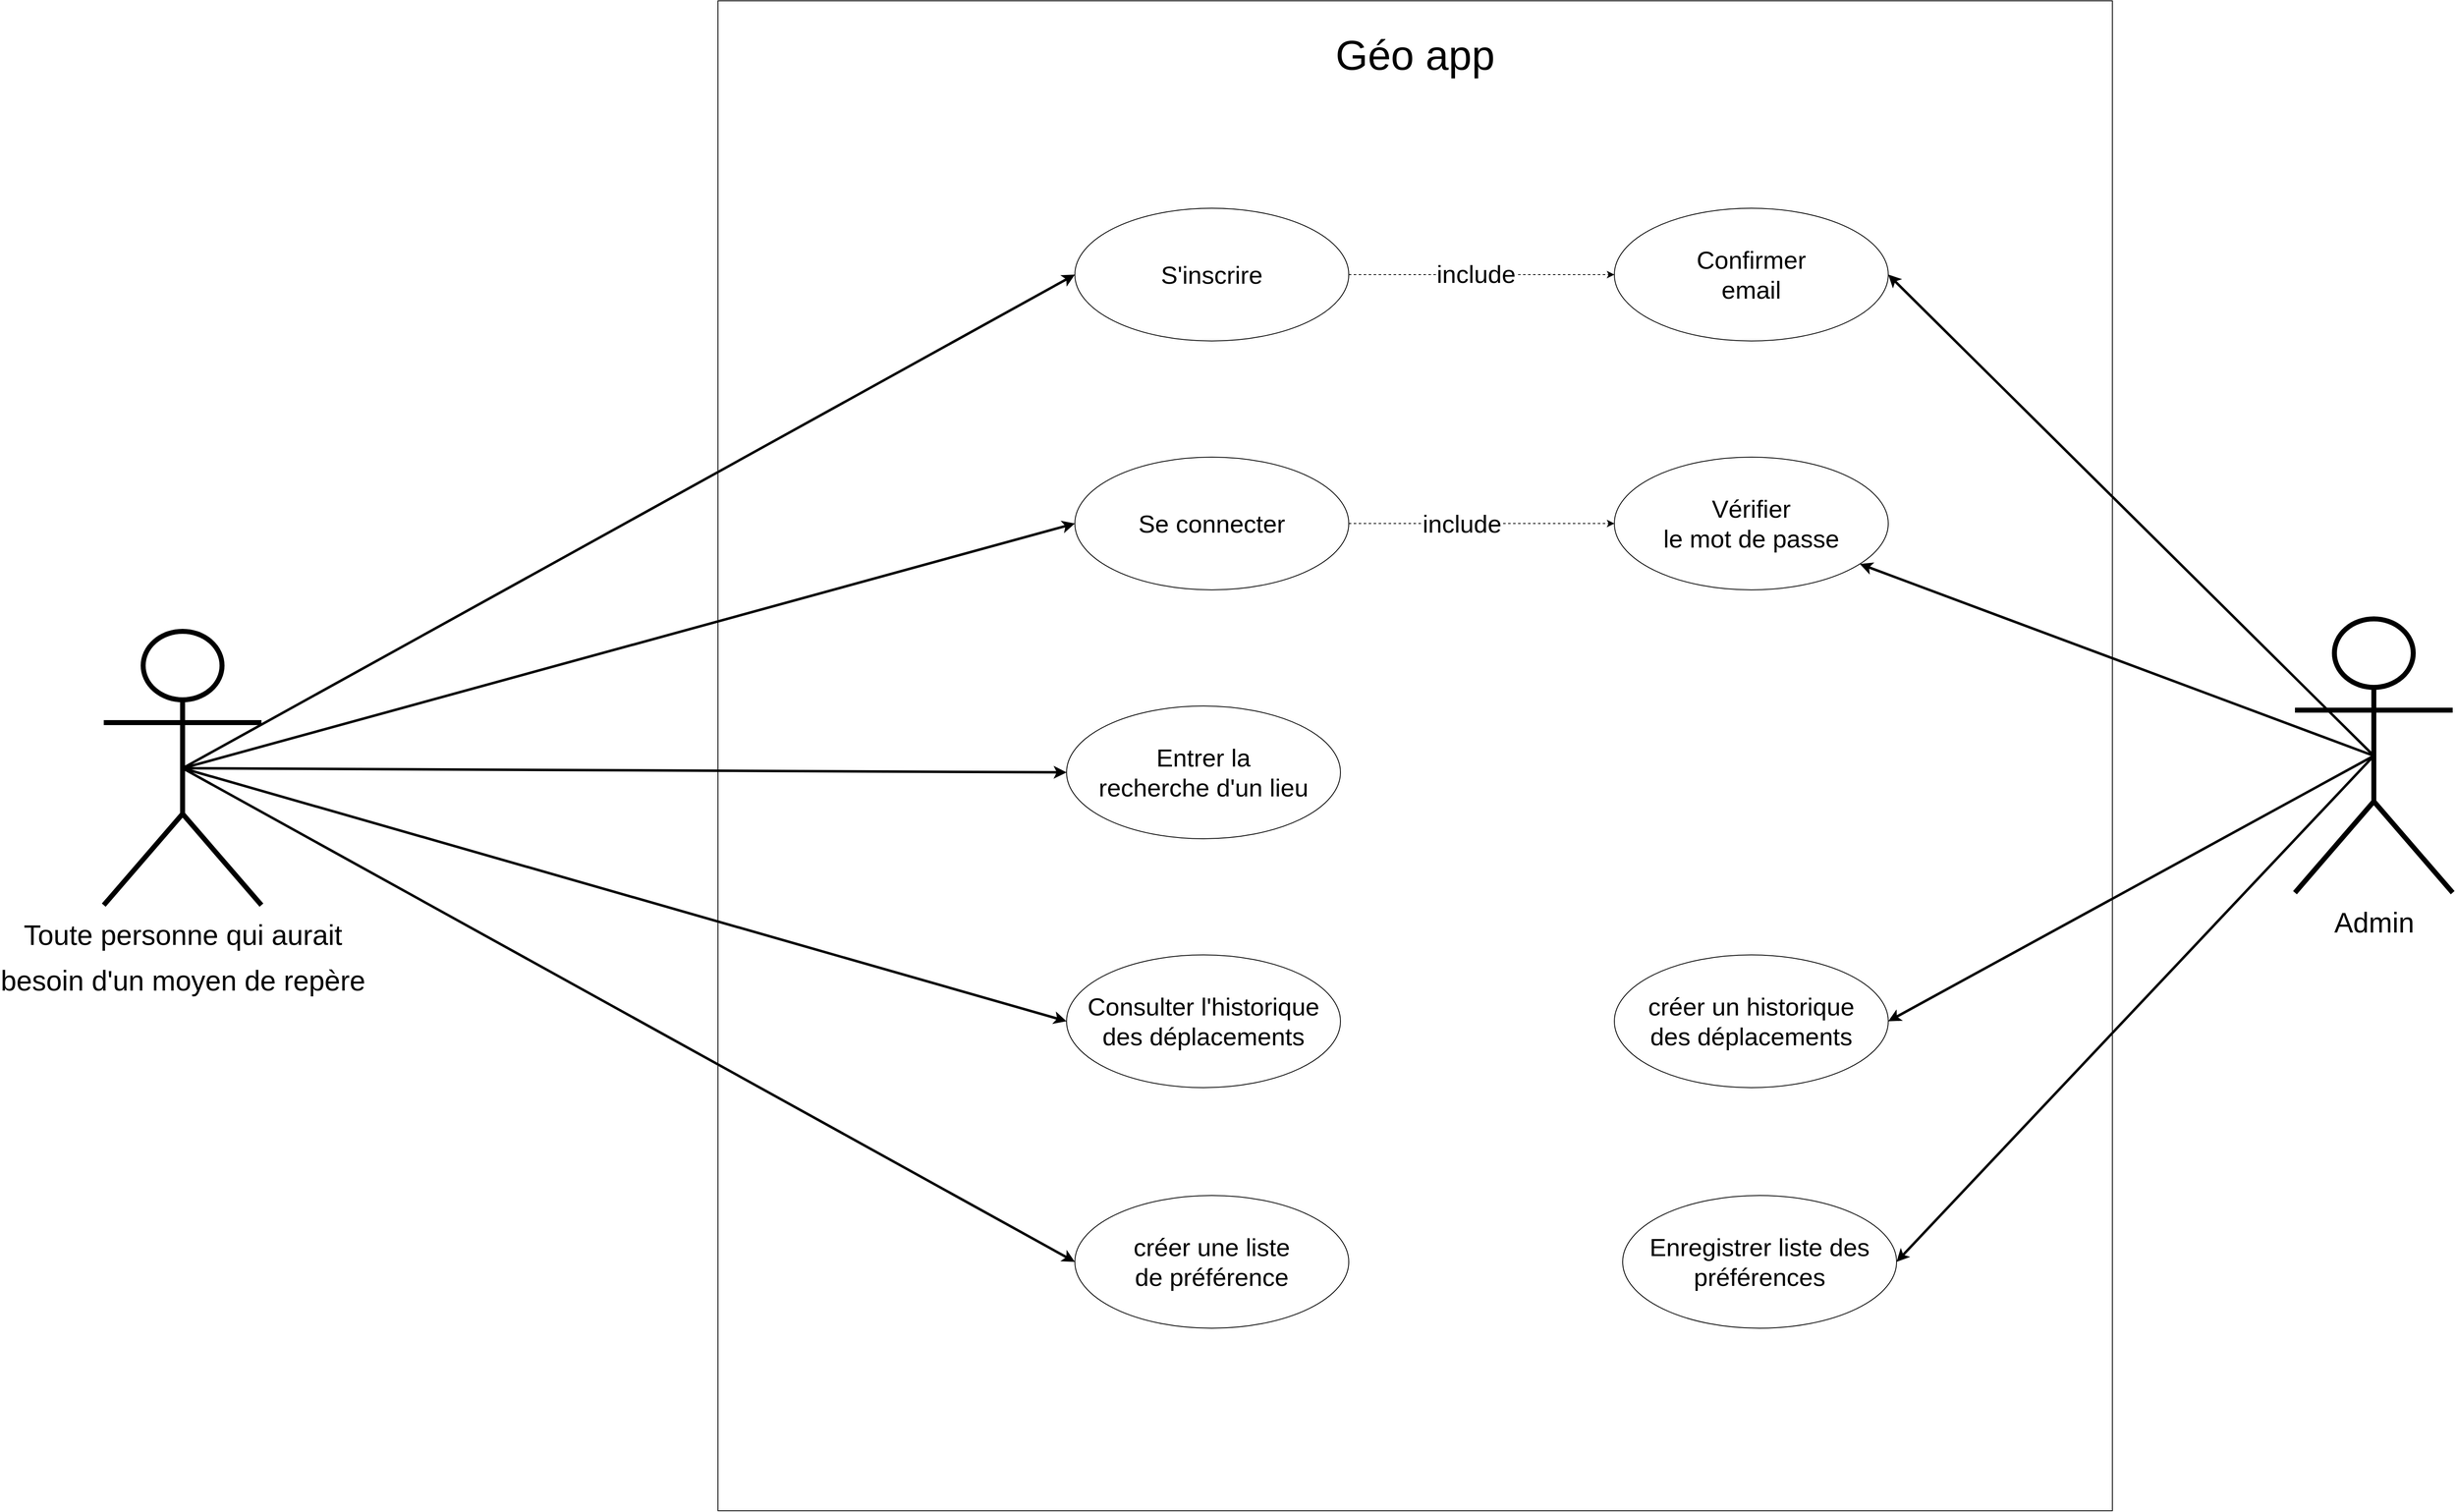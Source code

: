<mxfile version="22.1.21" type="github">
  <diagram name="Page-1" id="U49TV1SipxfMAh27jbKV">
    <mxGraphModel dx="4800" dy="-1470" grid="1" gridSize="10" guides="1" tooltips="1" connect="1" arrows="1" fold="1" page="0" pageScale="1" pageWidth="850" pageHeight="1100" math="0" shadow="0">
      <root>
        <mxCell id="0" />
        <mxCell id="1" parent="0" />
        <mxCell id="pfwXxKV2OIWxwd-ICf_l-25" value="" style="rounded=0;whiteSpace=wrap;html=1;" vertex="1" parent="1">
          <mxGeometry x="820" y="3600" width="1680" height="1820" as="geometry" />
        </mxCell>
        <mxCell id="pfwXxKV2OIWxwd-ICf_l-50" style="rounded=0;orthogonalLoop=1;jettySize=auto;html=1;exitX=0.5;exitY=0.5;exitDx=0;exitDy=0;exitPerimeter=0;entryX=0;entryY=0.5;entryDx=0;entryDy=0;strokeWidth=3;" edge="1" parent="1" source="pfwXxKV2OIWxwd-ICf_l-24" target="pfwXxKV2OIWxwd-ICf_l-49">
          <mxGeometry relative="1" as="geometry" />
        </mxCell>
        <mxCell id="pfwXxKV2OIWxwd-ICf_l-60" style="rounded=0;orthogonalLoop=1;jettySize=auto;html=1;exitX=0.5;exitY=0.5;exitDx=0;exitDy=0;exitPerimeter=0;entryX=0;entryY=0.5;entryDx=0;entryDy=0;strokeWidth=3;" edge="1" parent="1" source="pfwXxKV2OIWxwd-ICf_l-24" target="pfwXxKV2OIWxwd-ICf_l-59">
          <mxGeometry relative="1" as="geometry" />
        </mxCell>
        <mxCell id="pfwXxKV2OIWxwd-ICf_l-62" style="rounded=0;orthogonalLoop=1;jettySize=auto;html=1;exitX=0.5;exitY=0.5;exitDx=0;exitDy=0;exitPerimeter=0;entryX=0;entryY=0.5;entryDx=0;entryDy=0;strokeWidth=3;" edge="1" parent="1" source="pfwXxKV2OIWxwd-ICf_l-24" target="pfwXxKV2OIWxwd-ICf_l-61">
          <mxGeometry relative="1" as="geometry" />
        </mxCell>
        <mxCell id="pfwXxKV2OIWxwd-ICf_l-24" value="&lt;p style=&quot;border-color: var(--border-color); line-height: 35.28px;&quot;&gt;&lt;font style=&quot;border-color: var(--border-color); font-size: 34px;&quot;&gt;Toute personne qui aurait&lt;/font&gt;&lt;/p&gt;&lt;p style=&quot;border-color: var(--border-color); line-height: 35.28px;&quot;&gt;&lt;font style=&quot;border-color: var(--border-color); font-size: 34px;&quot;&gt;besoin d&#39;un moyen de repère&lt;/font&gt;&lt;/p&gt;" style="shape=umlActor;verticalLabelPosition=bottom;verticalAlign=top;html=1;outlineConnect=0;strokeWidth=6;" vertex="1" parent="1">
          <mxGeometry x="80" y="4360" width="190" height="330" as="geometry" />
        </mxCell>
        <mxCell id="pfwXxKV2OIWxwd-ICf_l-39" style="rounded=0;orthogonalLoop=1;jettySize=auto;html=1;exitX=0.5;exitY=0.5;exitDx=0;exitDy=0;exitPerimeter=0;entryX=0;entryY=0.5;entryDx=0;entryDy=0;strokeWidth=3;" edge="1" parent="1" source="pfwXxKV2OIWxwd-ICf_l-24" target="pfwXxKV2OIWxwd-ICf_l-36">
          <mxGeometry relative="1" as="geometry" />
        </mxCell>
        <mxCell id="pfwXxKV2OIWxwd-ICf_l-26" value="&lt;span style=&quot;font-size: 50px;&quot;&gt;Géo app&lt;/span&gt;" style="text;html=1;strokeColor=none;fillColor=none;align=center;verticalAlign=middle;whiteSpace=wrap;rounded=0;" vertex="1" parent="1">
          <mxGeometry x="1555" y="3650" width="210" height="30" as="geometry" />
        </mxCell>
        <mxCell id="pfwXxKV2OIWxwd-ICf_l-63" style="rounded=0;orthogonalLoop=1;jettySize=auto;html=1;exitX=0.5;exitY=0.5;exitDx=0;exitDy=0;exitPerimeter=0;entryX=1;entryY=0.5;entryDx=0;entryDy=0;strokeWidth=3;" edge="1" parent="1" source="pfwXxKV2OIWxwd-ICf_l-27" target="pfwXxKV2OIWxwd-ICf_l-52">
          <mxGeometry relative="1" as="geometry" />
        </mxCell>
        <mxCell id="pfwXxKV2OIWxwd-ICf_l-65" style="rounded=0;orthogonalLoop=1;jettySize=auto;html=1;exitX=0.5;exitY=0.5;exitDx=0;exitDy=0;exitPerimeter=0;strokeWidth=3;" edge="1" parent="1" source="pfwXxKV2OIWxwd-ICf_l-27" target="pfwXxKV2OIWxwd-ICf_l-55">
          <mxGeometry relative="1" as="geometry" />
        </mxCell>
        <mxCell id="pfwXxKV2OIWxwd-ICf_l-70" style="rounded=0;orthogonalLoop=1;jettySize=auto;html=1;exitX=0.5;exitY=0.5;exitDx=0;exitDy=0;exitPerimeter=0;entryX=1;entryY=0.5;entryDx=0;entryDy=0;strokeWidth=3;" edge="1" parent="1" source="pfwXxKV2OIWxwd-ICf_l-27" target="pfwXxKV2OIWxwd-ICf_l-67">
          <mxGeometry relative="1" as="geometry" />
        </mxCell>
        <mxCell id="pfwXxKV2OIWxwd-ICf_l-72" style="rounded=0;orthogonalLoop=1;jettySize=auto;html=1;exitX=0.5;exitY=0.5;exitDx=0;exitDy=0;exitPerimeter=0;entryX=1;entryY=0.5;entryDx=0;entryDy=0;strokeWidth=3;" edge="1" parent="1" source="pfwXxKV2OIWxwd-ICf_l-27" target="pfwXxKV2OIWxwd-ICf_l-71">
          <mxGeometry relative="1" as="geometry" />
        </mxCell>
        <mxCell id="pfwXxKV2OIWxwd-ICf_l-27" value="&lt;p style=&quot;line-height: 294%;&quot;&gt;&lt;font style=&quot;font-size: 34px;&quot;&gt;Admin&lt;/font&gt;&lt;/p&gt;" style="shape=umlActor;verticalLabelPosition=bottom;verticalAlign=top;html=1;outlineConnect=0;strokeWidth=6;" vertex="1" parent="1">
          <mxGeometry x="2720" y="4345" width="190" height="330" as="geometry" />
        </mxCell>
        <mxCell id="pfwXxKV2OIWxwd-ICf_l-53" value="" style="edgeStyle=orthogonalEdgeStyle;rounded=0;orthogonalLoop=1;jettySize=auto;html=1;dashed=1;" edge="1" parent="1" source="pfwXxKV2OIWxwd-ICf_l-36" target="pfwXxKV2OIWxwd-ICf_l-52">
          <mxGeometry relative="1" as="geometry" />
        </mxCell>
        <mxCell id="pfwXxKV2OIWxwd-ICf_l-54" value="&lt;font style=&quot;font-size: 30px;&quot;&gt;include&lt;/font&gt;" style="edgeLabel;html=1;align=center;verticalAlign=middle;resizable=0;points=[];" vertex="1" connectable="0" parent="pfwXxKV2OIWxwd-ICf_l-53">
          <mxGeometry x="-0.045" y="1" relative="1" as="geometry">
            <mxPoint as="offset" />
          </mxGeometry>
        </mxCell>
        <mxCell id="pfwXxKV2OIWxwd-ICf_l-36" value="&lt;font style=&quot;font-size: 30px;&quot;&gt;S&#39;inscrire&lt;/font&gt;" style="ellipse;whiteSpace=wrap;html=1;" vertex="1" parent="1">
          <mxGeometry x="1250" y="3850" width="330" height="160" as="geometry" />
        </mxCell>
        <mxCell id="pfwXxKV2OIWxwd-ICf_l-56" value="" style="edgeStyle=orthogonalEdgeStyle;rounded=0;orthogonalLoop=1;jettySize=auto;html=1;dashed=1;" edge="1" parent="1" source="pfwXxKV2OIWxwd-ICf_l-37" target="pfwXxKV2OIWxwd-ICf_l-55">
          <mxGeometry relative="1" as="geometry" />
        </mxCell>
        <mxCell id="pfwXxKV2OIWxwd-ICf_l-57" value="&lt;font style=&quot;font-size: 30px;&quot;&gt;include&lt;/font&gt;" style="edgeLabel;html=1;align=center;verticalAlign=middle;resizable=0;points=[];" vertex="1" connectable="0" parent="pfwXxKV2OIWxwd-ICf_l-56">
          <mxGeometry x="-0.15" relative="1" as="geometry">
            <mxPoint as="offset" />
          </mxGeometry>
        </mxCell>
        <mxCell id="pfwXxKV2OIWxwd-ICf_l-37" value="&lt;font style=&quot;font-size: 30px;&quot;&gt;Se connecter&lt;/font&gt;" style="ellipse;whiteSpace=wrap;html=1;" vertex="1" parent="1">
          <mxGeometry x="1250" y="4150" width="330" height="160" as="geometry" />
        </mxCell>
        <mxCell id="pfwXxKV2OIWxwd-ICf_l-49" value="&lt;font style=&quot;font-size: 30px;&quot;&gt;Entrer la &lt;br&gt;recherche d&#39;un lieu&lt;/font&gt;" style="ellipse;whiteSpace=wrap;html=1;" vertex="1" parent="1">
          <mxGeometry x="1240" y="4450" width="330" height="160" as="geometry" />
        </mxCell>
        <mxCell id="pfwXxKV2OIWxwd-ICf_l-40" style="rounded=0;orthogonalLoop=1;jettySize=auto;html=1;entryX=0;entryY=0.5;entryDx=0;entryDy=0;strokeWidth=3;" edge="1" parent="1" target="pfwXxKV2OIWxwd-ICf_l-37">
          <mxGeometry relative="1" as="geometry">
            <mxPoint x="175" y="4525" as="sourcePoint" />
          </mxGeometry>
        </mxCell>
        <mxCell id="pfwXxKV2OIWxwd-ICf_l-52" value="&lt;font style=&quot;font-size: 30px;&quot;&gt;Confirmer &lt;br&gt;email&lt;br&gt;&lt;/font&gt;" style="ellipse;whiteSpace=wrap;html=1;" vertex="1" parent="1">
          <mxGeometry x="1900" y="3850" width="330" height="160" as="geometry" />
        </mxCell>
        <mxCell id="pfwXxKV2OIWxwd-ICf_l-55" value="&lt;font style=&quot;font-size: 30px;&quot;&gt;Vérifier &lt;br&gt;le mot de passe&lt;/font&gt;" style="ellipse;whiteSpace=wrap;html=1;" vertex="1" parent="1">
          <mxGeometry x="1900" y="4150" width="330" height="160" as="geometry" />
        </mxCell>
        <mxCell id="pfwXxKV2OIWxwd-ICf_l-59" value="&lt;font style=&quot;font-size: 30px;&quot;&gt;Consulter l&#39;historique&lt;br&gt;des déplacements&lt;br&gt;&lt;/font&gt;" style="ellipse;whiteSpace=wrap;html=1;" vertex="1" parent="1">
          <mxGeometry x="1240" y="4750" width="330" height="160" as="geometry" />
        </mxCell>
        <mxCell id="pfwXxKV2OIWxwd-ICf_l-61" value="&lt;font style=&quot;font-size: 30px;&quot;&gt;créer une liste &lt;br&gt;de préférence&lt;br&gt;&lt;/font&gt;" style="ellipse;whiteSpace=wrap;html=1;" vertex="1" parent="1">
          <mxGeometry x="1250" y="5040" width="330" height="160" as="geometry" />
        </mxCell>
        <mxCell id="pfwXxKV2OIWxwd-ICf_l-67" value="&lt;font style=&quot;font-size: 30px;&quot;&gt;créer un historique &lt;br&gt;des déplacements&lt;br&gt;&lt;/font&gt;" style="ellipse;whiteSpace=wrap;html=1;" vertex="1" parent="1">
          <mxGeometry x="1900" y="4750" width="330" height="160" as="geometry" />
        </mxCell>
        <mxCell id="pfwXxKV2OIWxwd-ICf_l-71" value="&lt;font style=&quot;font-size: 30px;&quot;&gt;Enregistrer liste des préférences&lt;br&gt;&lt;/font&gt;" style="ellipse;whiteSpace=wrap;html=1;" vertex="1" parent="1">
          <mxGeometry x="1910" y="5040" width="330" height="160" as="geometry" />
        </mxCell>
      </root>
    </mxGraphModel>
  </diagram>
</mxfile>
